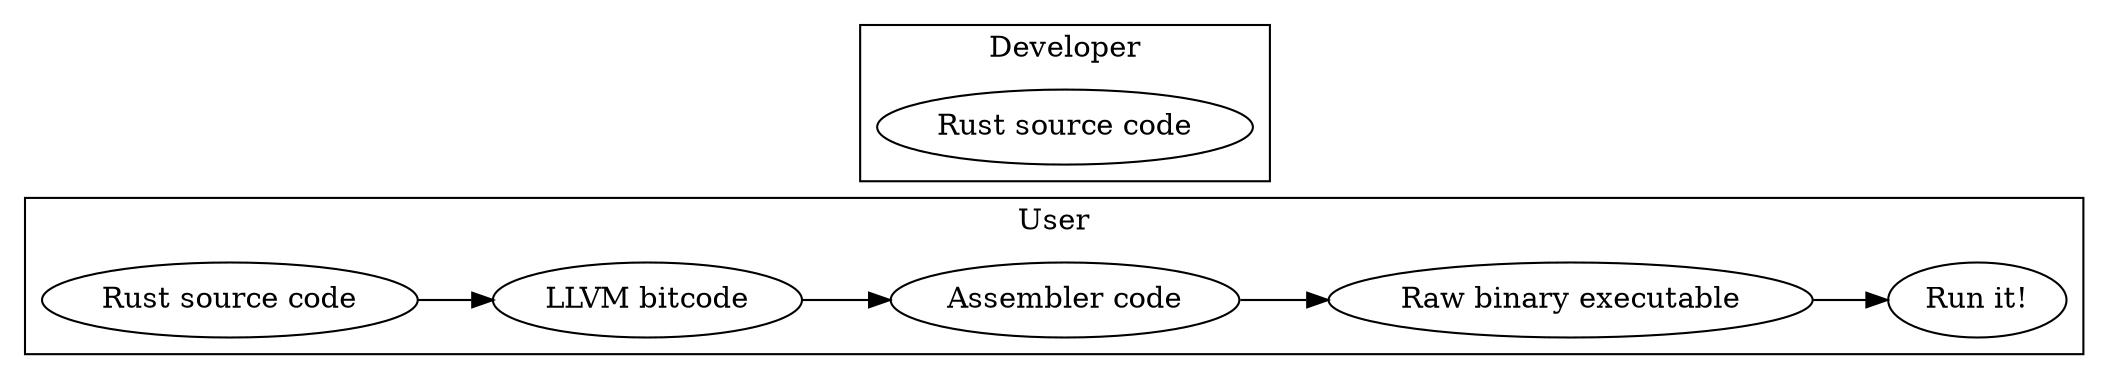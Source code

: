 digraph {
    rankdir = LR;
    subgraph cluster_0 {
        rust[label="Rust source code"];
        label = "Developer";
   }

   rust->raw[style="invis"];

   subgraph cluster_1 {
       rust1[label="Rust source code"];
       llvm[label="LLVM bitcode"];
       asm[label="Assembler code"];
       raw[label="Raw binary executable"];
       run[label="Run it!"];
       rust1 -> llvm -> asm -> raw -> run;
       label = "User";
   }
}
